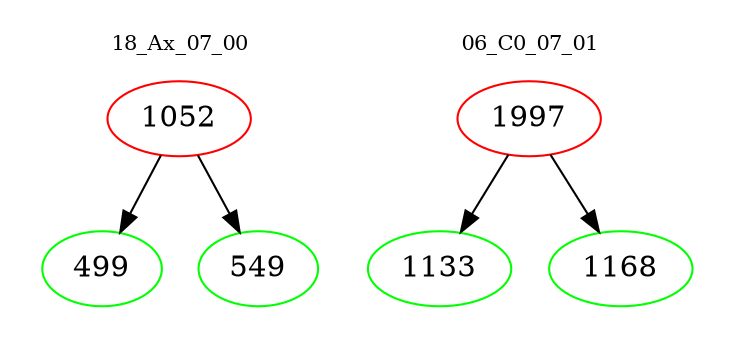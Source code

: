 digraph{
subgraph cluster_0 {
color = white
label = "18_Ax_07_00";
fontsize=10;
T0_1052 [label="1052", color="red"]
T0_1052 -> T0_499 [color="black"]
T0_499 [label="499", color="green"]
T0_1052 -> T0_549 [color="black"]
T0_549 [label="549", color="green"]
}
subgraph cluster_1 {
color = white
label = "06_C0_07_01";
fontsize=10;
T1_1997 [label="1997", color="red"]
T1_1997 -> T1_1133 [color="black"]
T1_1133 [label="1133", color="green"]
T1_1997 -> T1_1168 [color="black"]
T1_1168 [label="1168", color="green"]
}
}
